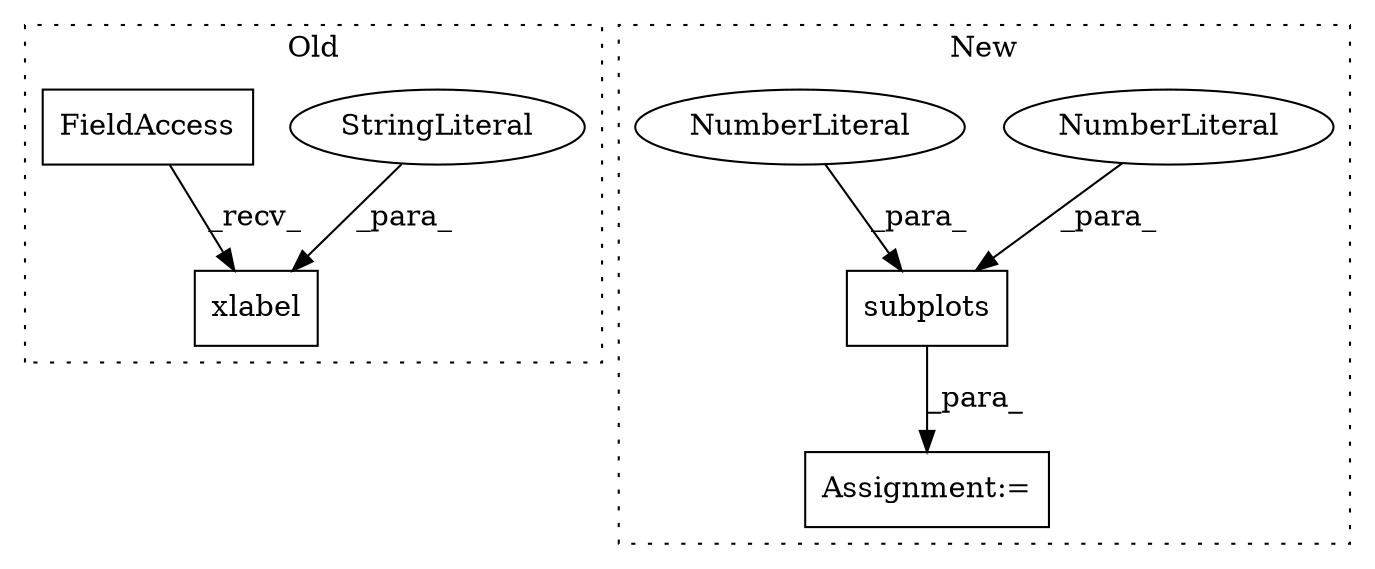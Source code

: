 digraph G {
subgraph cluster0 {
1 [label="xlabel" a="32" s="1073,1096" l="7,1" shape="box"];
3 [label="StringLiteral" a="45" s="1080" l="16" shape="ellipse"];
4 [label="FieldAccess" a="22" s="1055" l="10" shape="box"];
label = "Old";
style="dotted";
}
subgraph cluster1 {
2 [label="subplots" a="32" s="733,766" l="9,2" shape="box"];
5 [label="Assignment:=" a="7" s="713" l="2" shape="box"];
6 [label="NumberLiteral" a="34" s="744" l="1" shape="ellipse"];
7 [label="NumberLiteral" a="34" s="742" l="1" shape="ellipse"];
label = "New";
style="dotted";
}
2 -> 5 [label="_para_"];
3 -> 1 [label="_para_"];
4 -> 1 [label="_recv_"];
6 -> 2 [label="_para_"];
7 -> 2 [label="_para_"];
}